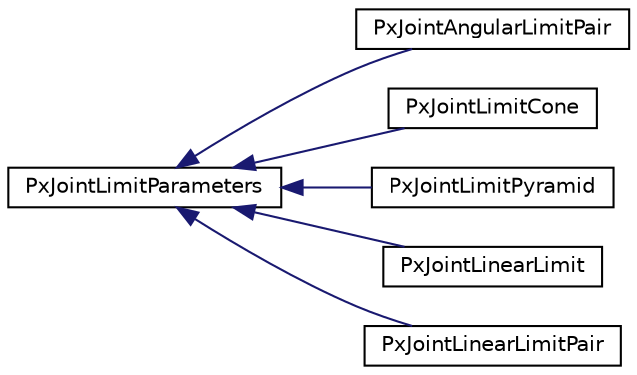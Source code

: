 digraph "Graphical Class Hierarchy"
{
  edge [fontname="Helvetica",fontsize="10",labelfontname="Helvetica",labelfontsize="10"];
  node [fontname="Helvetica",fontsize="10",shape=record];
  rankdir="LR";
  Node0 [label="PxJointLimitParameters",height=0.2,width=0.4,color="black", fillcolor="white", style="filled",URL="$classPxJointLimitParameters.html",tooltip="Describes the parameters for a joint limit. "];
  Node0 -> Node1 [dir="back",color="midnightblue",fontsize="10",style="solid",fontname="Helvetica"];
  Node1 [label="PxJointAngularLimitPair",height=0.2,width=0.4,color="black", fillcolor="white", style="filled",URL="$classPxJointAngularLimitPair.html"];
  Node0 -> Node2 [dir="back",color="midnightblue",fontsize="10",style="solid",fontname="Helvetica"];
  Node2 [label="PxJointLimitCone",height=0.2,width=0.4,color="black", fillcolor="white", style="filled",URL="$classPxJointLimitCone.html",tooltip="Describes an elliptical conical joint limit. Note that very small or highly elliptical limit cones ma..."];
  Node0 -> Node3 [dir="back",color="midnightblue",fontsize="10",style="solid",fontname="Helvetica"];
  Node3 [label="PxJointLimitPyramid",height=0.2,width=0.4,color="black", fillcolor="white", style="filled",URL="$classPxJointLimitPyramid.html",tooltip="Describes a pyramidal joint limit. "];
  Node0 -> Node4 [dir="back",color="midnightblue",fontsize="10",style="solid",fontname="Helvetica"];
  Node4 [label="PxJointLinearLimit",height=0.2,width=0.4,color="black", fillcolor="white", style="filled",URL="$classPxJointLinearLimit.html",tooltip="Describes a one-sided linear limit. "];
  Node0 -> Node5 [dir="back",color="midnightblue",fontsize="10",style="solid",fontname="Helvetica"];
  Node5 [label="PxJointLinearLimitPair",height=0.2,width=0.4,color="black", fillcolor="white", style="filled",URL="$classPxJointLinearLimitPair.html",tooltip="Describes a two-sided limit. "];
}
